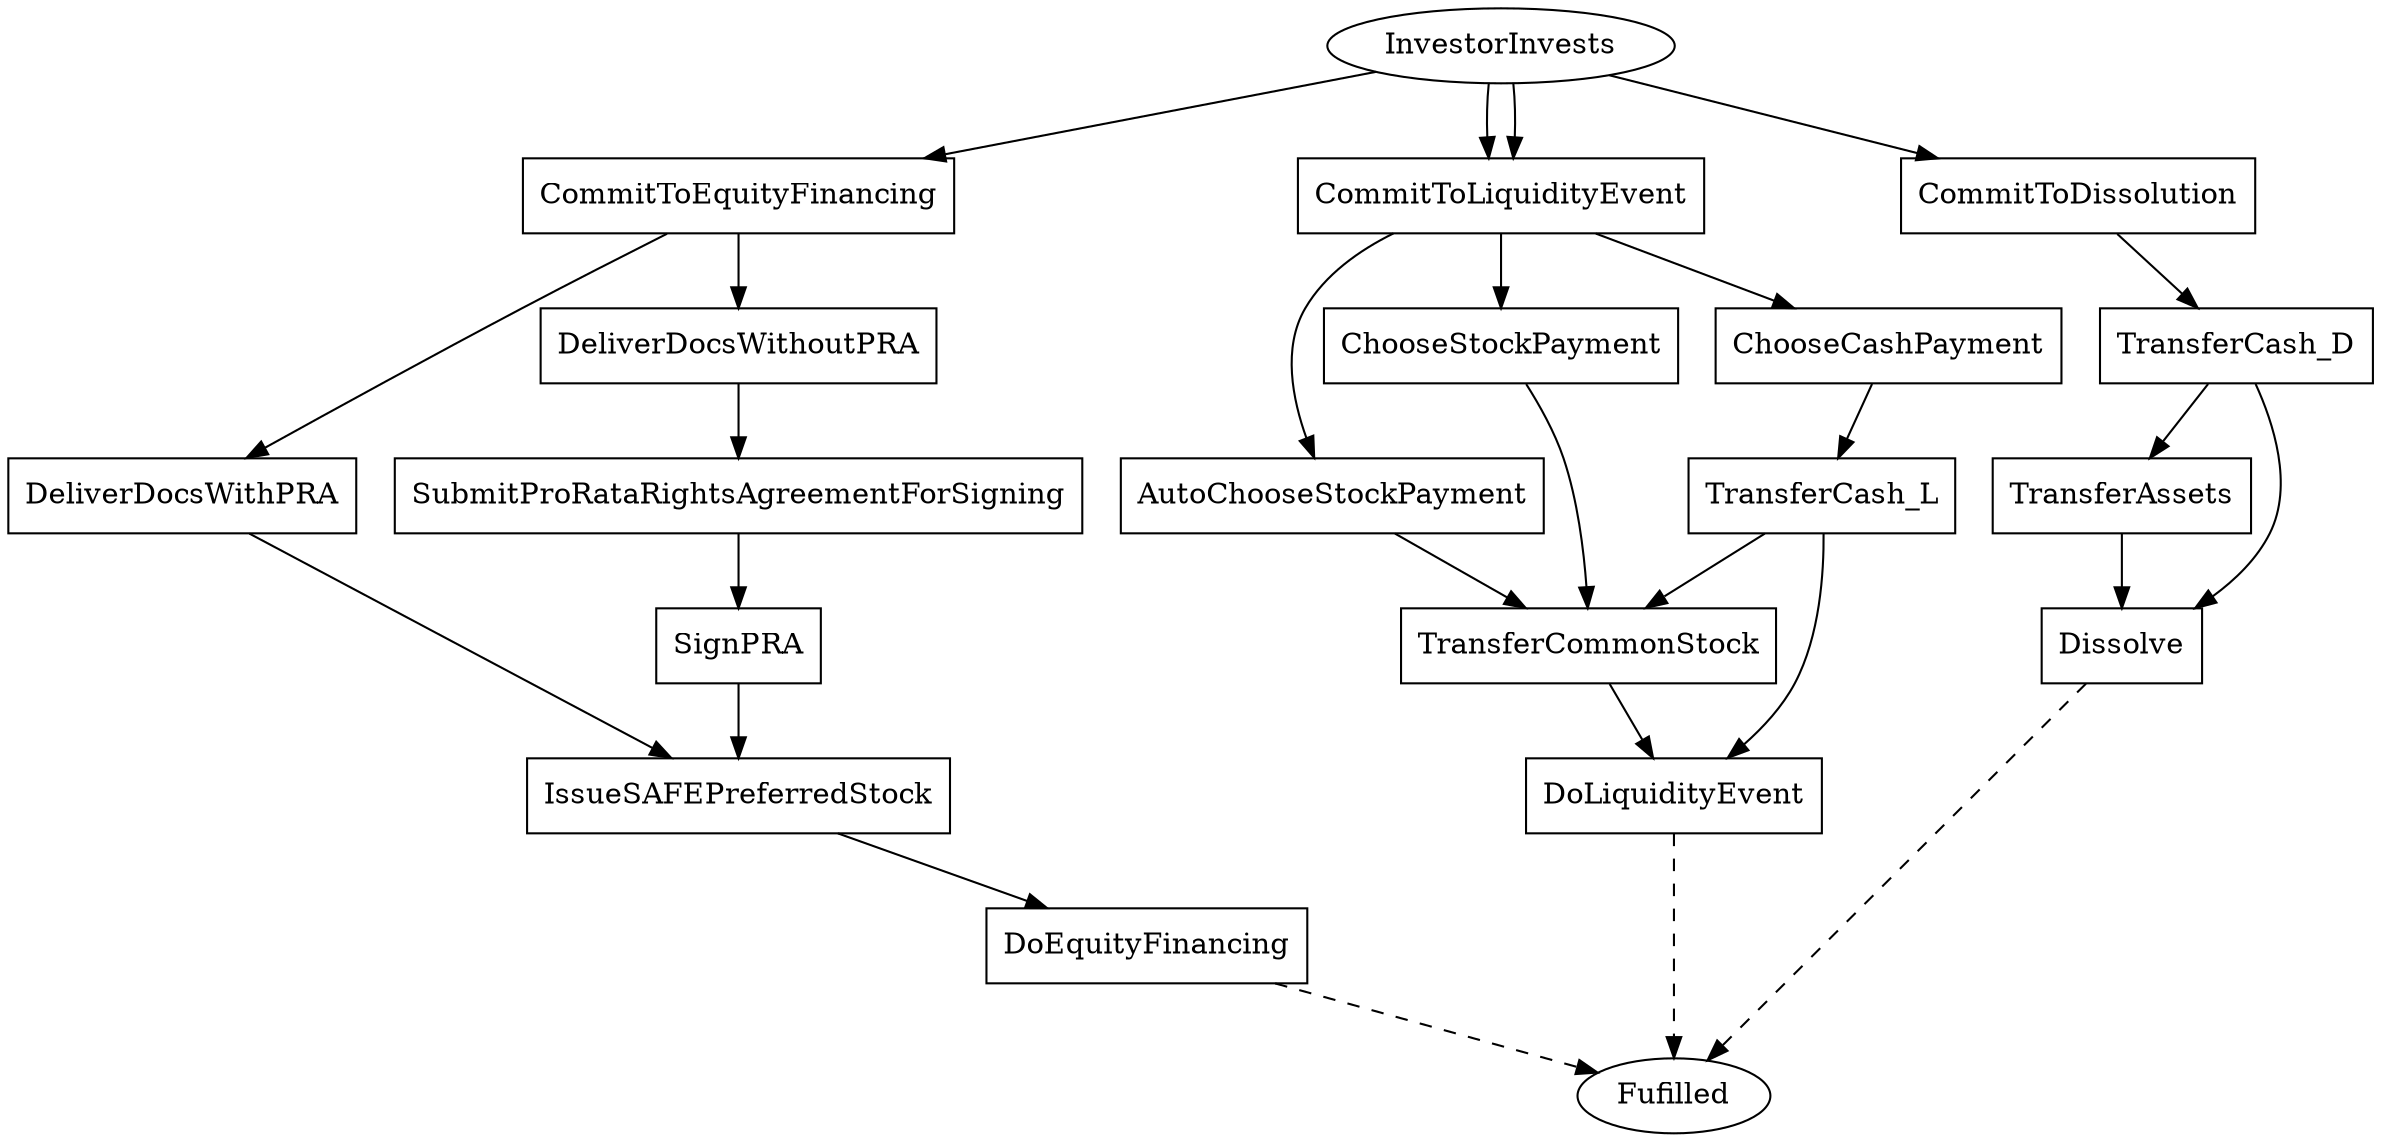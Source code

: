 // THIS IS A GENERATED FILE. DO NOT EDIT.

digraph SAFE {    
    Fulfilled[label=Fufilled];
    InvestorInvests[label=InvestorInvests]
    
     
    CommitToEquityFinancing[label=CommitToEquityFinancing,shape=box];
	DeliverDocsWithPRA[label=DeliverDocsWithPRA,shape=box];
	DeliverDocsWithoutPRA[label=DeliverDocsWithoutPRA,shape=box];
	SubmitProRataRightsAgreementForSigning[label=SubmitProRataRightsAgreementForSigning,shape=box];
	SignPRA[label=SignPRA,shape=box];
	IssueSAFEPreferredStock[label=IssueSAFEPreferredStock,shape=box];
	DoEquityFinancing[label=DoEquityFinancing,shape=box];
	CommitToLiquidityEvent[label=CommitToLiquidityEvent,shape=box];
	AutoChooseStockPayment[label=AutoChooseStockPayment,shape=box];
	ChooseStockPayment[label=ChooseStockPayment,shape=box];
	TransferCommonStock[label=TransferCommonStock,shape=box];
	ChooseCashPayment[label=ChooseCashPayment,shape=box];
	TransferCash_L[label=TransferCash_L,shape=box];
	DoLiquidityEvent[label=DoLiquidityEvent,shape=box];
	CommitToDissolution[label=CommitToDissolution,shape=box];
	TransferCash_D[label=TransferCash_D,shape=box];
	TransferAssets[label=TransferAssets,shape=box];
	Dissolve[label=Dissolve,shape=box]    
    
    
    
    InvestorInvests -> CommitToEquityFinancing;
	InvestorInvests -> CommitToLiquidityEvent;
	InvestorInvests -> CommitToLiquidityEvent;
	InvestorInvests -> CommitToDissolution;
	CommitToEquityFinancing -> DeliverDocsWithPRA;
	CommitToEquityFinancing -> DeliverDocsWithoutPRA;
	DeliverDocsWithPRA -> IssueSAFEPreferredStock;
	DeliverDocsWithoutPRA -> SubmitProRataRightsAgreementForSigning;
	SubmitProRataRightsAgreementForSigning -> SignPRA;
	SignPRA -> IssueSAFEPreferredStock;
	IssueSAFEPreferredStock -> DoEquityFinancing;
	CommitToLiquidityEvent -> ChooseCashPayment;
	CommitToLiquidityEvent -> ChooseStockPayment;
	CommitToLiquidityEvent -> AutoChooseStockPayment;
	AutoChooseStockPayment -> TransferCommonStock;
	ChooseStockPayment -> TransferCommonStock;
	TransferCommonStock -> DoLiquidityEvent;
	ChooseCashPayment -> TransferCash_L;
	TransferCash_L -> TransferCommonStock;
	TransferCash_L -> DoLiquidityEvent;
	CommitToDissolution -> TransferCash_D;
	TransferCash_D -> TransferAssets;
	TransferCash_D -> Dissolve;
	TransferAssets -> Dissolve
    
    DoEquityFinancing -> Fulfilled [style=dashed];
	DoLiquidityEvent -> Fulfilled [style=dashed];
	Dissolve -> Fulfilled [style=dashed];
	        
}